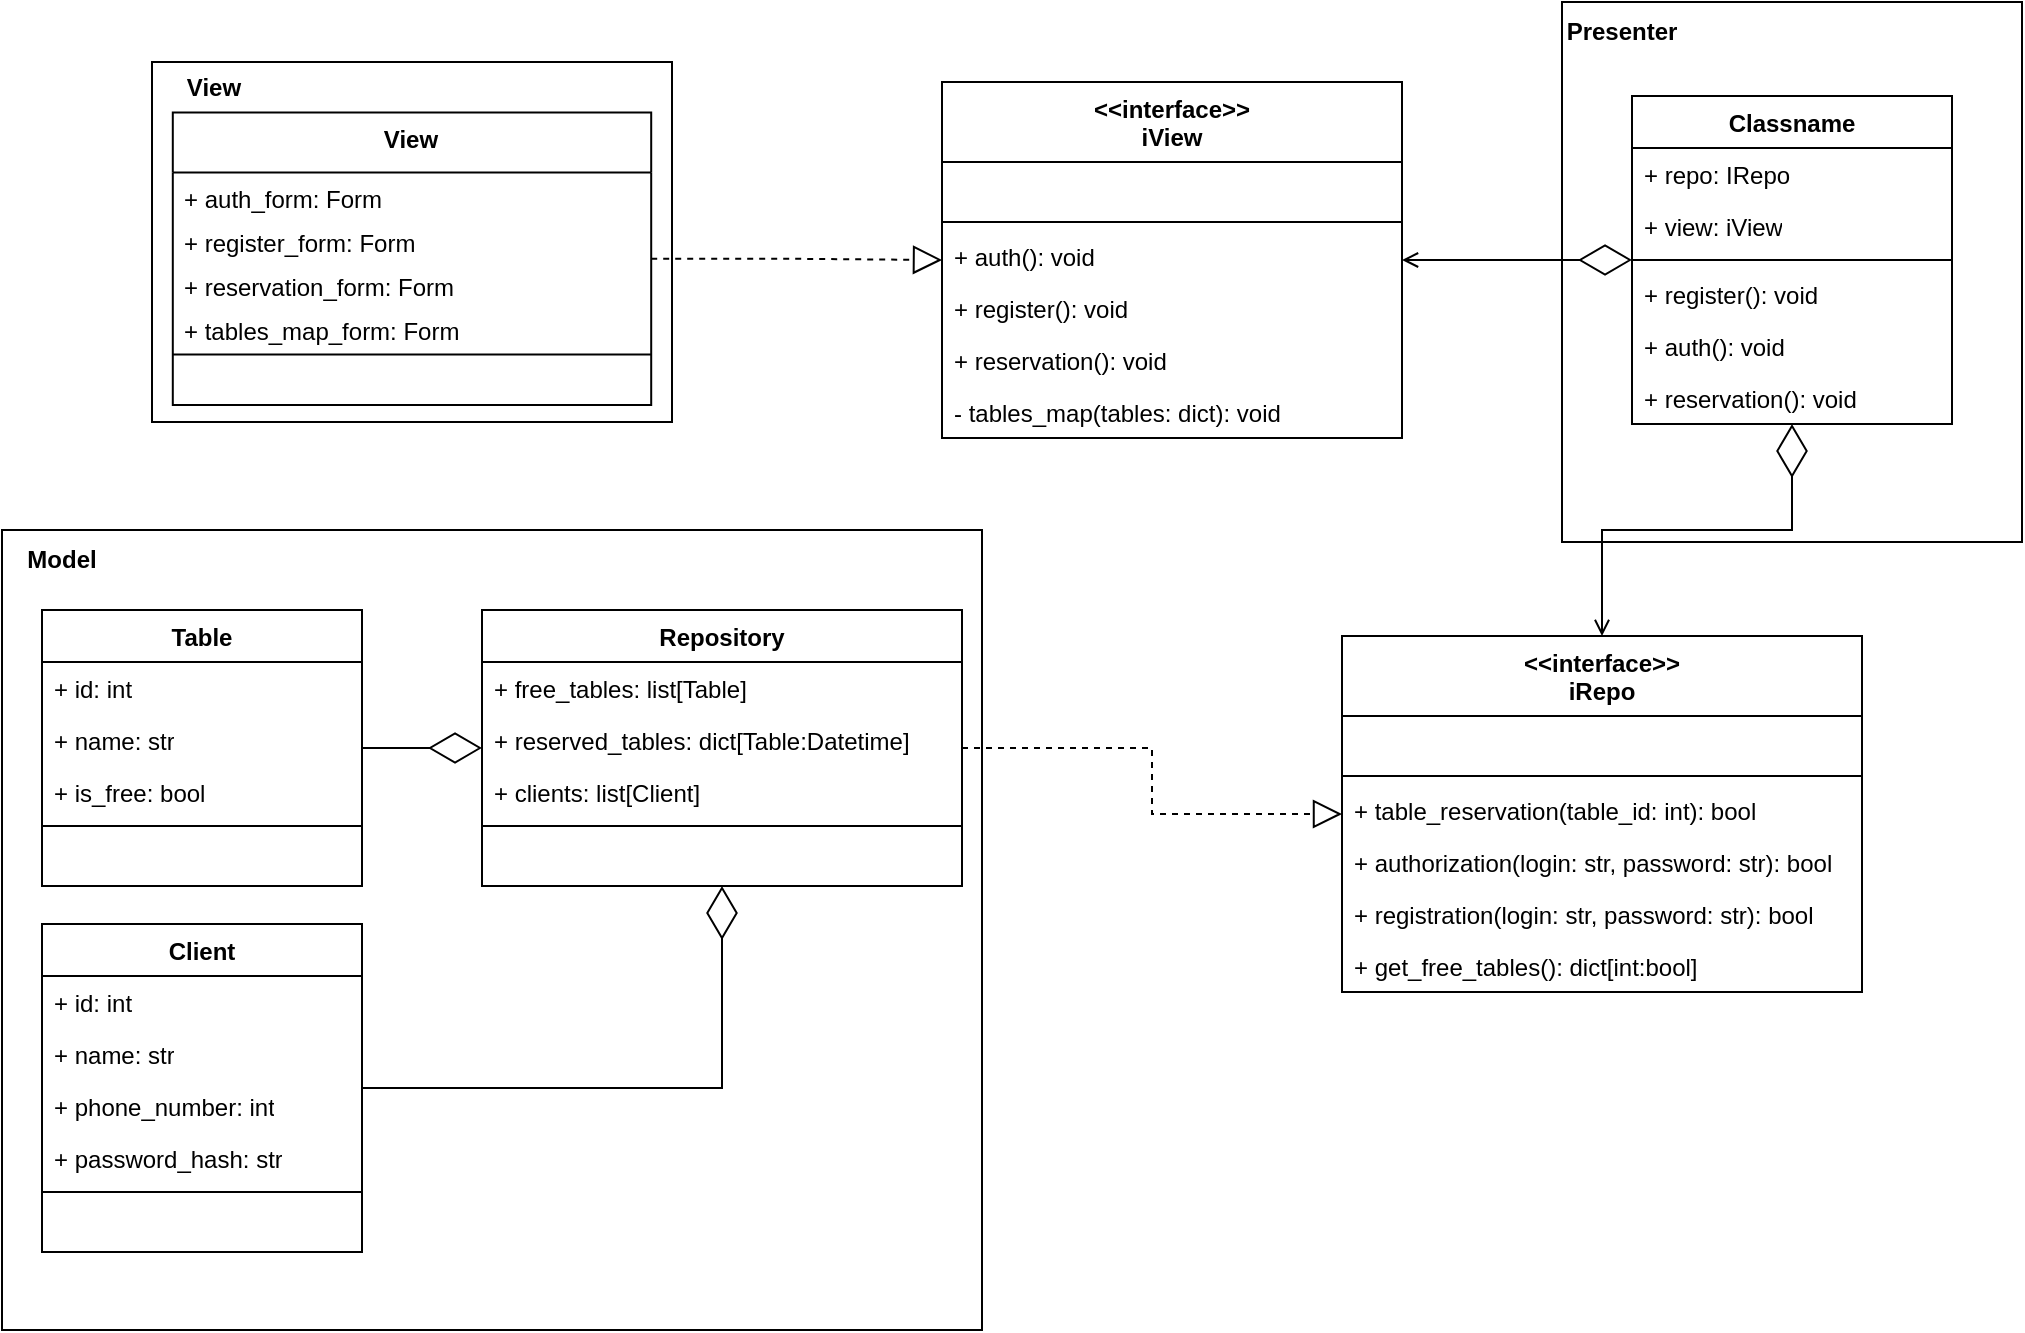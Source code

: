 <mxfile version="22.1.0" type="device">
  <diagram name="Страница — 1" id="IJjyiE5VGGceBMjiJIEF">
    <mxGraphModel dx="2062" dy="722" grid="1" gridSize="10" guides="1" tooltips="1" connect="1" arrows="1" fold="1" page="1" pageScale="1" pageWidth="827" pageHeight="1169" math="0" shadow="0">
      <root>
        <mxCell id="0" />
        <mxCell id="1" parent="0" />
        <mxCell id="H6i01q1wjPBgLruza1oY-43" value="" style="group" vertex="1" connectable="0" parent="1">
          <mxGeometry x="620" y="26" width="230" height="495" as="geometry" />
        </mxCell>
        <mxCell id="USgz4OoHzcQw7RNVvMNi-9" value="" style="rounded=0;whiteSpace=wrap;html=1;container=0;" parent="H6i01q1wjPBgLruza1oY-43" vertex="1">
          <mxGeometry width="230" height="270" as="geometry" />
        </mxCell>
        <mxCell id="USgz4OoHzcQw7RNVvMNi-10" value="&lt;b&gt;Presenter&lt;/b&gt;" style="text;html=1;strokeColor=none;fillColor=none;align=center;verticalAlign=middle;whiteSpace=wrap;rounded=0;container=0;" parent="H6i01q1wjPBgLruza1oY-43" vertex="1">
          <mxGeometry width="60" height="30" as="geometry" />
        </mxCell>
        <mxCell id="USgz4OoHzcQw7RNVvMNi-16" value="" style="line;strokeWidth=1;fillColor=none;align=left;verticalAlign=middle;spacingTop=-1;spacingLeft=3;spacingRight=3;rotatable=0;labelPosition=right;points=[];portConstraint=eastwest;strokeColor=inherit;container=0;" parent="H6i01q1wjPBgLruza1oY-43" vertex="1">
          <mxGeometry x="45" y="125" width="160" height="8" as="geometry" />
        </mxCell>
        <mxCell id="H6i01q1wjPBgLruza1oY-48" value="Classname" style="swimlane;fontStyle=1;align=center;verticalAlign=top;childLayout=stackLayout;horizontal=1;startSize=26;horizontalStack=0;resizeParent=1;resizeParentMax=0;resizeLast=0;collapsible=1;marginBottom=0;whiteSpace=wrap;html=1;" vertex="1" parent="H6i01q1wjPBgLruza1oY-43">
          <mxGeometry x="35" y="47" width="160" height="164" as="geometry" />
        </mxCell>
        <mxCell id="USgz4OoHzcQw7RNVvMNi-52" value="+ repo: IRepo" style="text;strokeColor=none;fillColor=none;align=left;verticalAlign=top;spacingLeft=4;spacingRight=4;overflow=hidden;rotatable=0;points=[[0,0.5],[1,0.5]];portConstraint=eastwest;whiteSpace=wrap;html=1;container=0;" parent="H6i01q1wjPBgLruza1oY-48" vertex="1">
          <mxGeometry y="26" width="160" height="26" as="geometry" />
        </mxCell>
        <mxCell id="USgz4OoHzcQw7RNVvMNi-15" value="+ view: iView" style="text;strokeColor=none;fillColor=none;align=left;verticalAlign=top;spacingLeft=4;spacingRight=4;overflow=hidden;rotatable=0;points=[[0,0.5],[1,0.5]];portConstraint=eastwest;whiteSpace=wrap;html=1;container=0;" parent="H6i01q1wjPBgLruza1oY-48" vertex="1">
          <mxGeometry y="52" width="160" height="26" as="geometry" />
        </mxCell>
        <mxCell id="H6i01q1wjPBgLruza1oY-50" value="" style="line;strokeWidth=1;fillColor=none;align=left;verticalAlign=middle;spacingTop=-1;spacingLeft=3;spacingRight=3;rotatable=0;labelPosition=right;points=[];portConstraint=eastwest;strokeColor=inherit;" vertex="1" parent="H6i01q1wjPBgLruza1oY-48">
          <mxGeometry y="78" width="160" height="8" as="geometry" />
        </mxCell>
        <mxCell id="H6i01q1wjPBgLruza1oY-29" value="+ register(): void" style="text;strokeColor=none;fillColor=none;align=left;verticalAlign=top;spacingLeft=4;spacingRight=4;overflow=hidden;rotatable=0;points=[[0,0.5],[1,0.5]];portConstraint=eastwest;whiteSpace=wrap;html=1;container=0;" vertex="1" parent="H6i01q1wjPBgLruza1oY-48">
          <mxGeometry y="86" width="160" height="26" as="geometry" />
        </mxCell>
        <mxCell id="USgz4OoHzcQw7RNVvMNi-17" value="+ auth(): void" style="text;strokeColor=none;fillColor=none;align=left;verticalAlign=top;spacingLeft=4;spacingRight=4;overflow=hidden;rotatable=0;points=[[0,0.5],[1,0.5]];portConstraint=eastwest;whiteSpace=wrap;html=1;container=0;" parent="H6i01q1wjPBgLruza1oY-48" vertex="1">
          <mxGeometry y="112" width="160" height="26" as="geometry" />
        </mxCell>
        <mxCell id="H6i01q1wjPBgLruza1oY-30" value="+ reservation(): void" style="text;strokeColor=none;fillColor=none;align=left;verticalAlign=top;spacingLeft=4;spacingRight=4;overflow=hidden;rotatable=0;points=[[0,0.5],[1,0.5]];portConstraint=eastwest;whiteSpace=wrap;html=1;container=0;" vertex="1" parent="H6i01q1wjPBgLruza1oY-48">
          <mxGeometry y="138" width="160" height="26" as="geometry" />
        </mxCell>
        <mxCell id="USgz4OoHzcQw7RNVvMNi-45" value="&amp;lt;&amp;lt;interface&amp;gt;&amp;gt;&lt;br&gt;iRepo" style="swimlane;fontStyle=1;align=center;verticalAlign=top;childLayout=stackLayout;horizontal=1;startSize=40;horizontalStack=0;resizeParent=1;resizeParentMax=0;resizeLast=0;collapsible=1;marginBottom=0;whiteSpace=wrap;html=1;" parent="H6i01q1wjPBgLruza1oY-43" vertex="1">
          <mxGeometry x="-110" y="317" width="260" height="178" as="geometry" />
        </mxCell>
        <mxCell id="USgz4OoHzcQw7RNVvMNi-46" value="&amp;nbsp;" style="text;strokeColor=none;fillColor=none;align=left;verticalAlign=top;spacingLeft=4;spacingRight=4;overflow=hidden;rotatable=0;points=[[0,0.5],[1,0.5]];portConstraint=eastwest;whiteSpace=wrap;html=1;" parent="USgz4OoHzcQw7RNVvMNi-45" vertex="1">
          <mxGeometry y="40" width="260" height="26" as="geometry" />
        </mxCell>
        <mxCell id="USgz4OoHzcQw7RNVvMNi-47" value="" style="line;strokeWidth=1;fillColor=none;align=left;verticalAlign=middle;spacingTop=-1;spacingLeft=3;spacingRight=3;rotatable=0;labelPosition=right;points=[];portConstraint=eastwest;strokeColor=inherit;" parent="USgz4OoHzcQw7RNVvMNi-45" vertex="1">
          <mxGeometry y="66" width="260" height="8" as="geometry" />
        </mxCell>
        <mxCell id="USgz4OoHzcQw7RNVvMNi-48" value="+ table_reservation(table_id: int): bool" style="text;strokeColor=none;fillColor=none;align=left;verticalAlign=top;spacingLeft=4;spacingRight=4;overflow=hidden;rotatable=0;points=[[0,0.5],[1,0.5]];portConstraint=eastwest;whiteSpace=wrap;html=1;" parent="USgz4OoHzcQw7RNVvMNi-45" vertex="1">
          <mxGeometry y="74" width="260" height="26" as="geometry" />
        </mxCell>
        <mxCell id="H6i01q1wjPBgLruza1oY-41" value="+ authorization(login: str, password: str): bool" style="text;strokeColor=none;fillColor=none;align=left;verticalAlign=top;spacingLeft=4;spacingRight=4;overflow=hidden;rotatable=0;points=[[0,0.5],[1,0.5]];portConstraint=eastwest;whiteSpace=wrap;html=1;" vertex="1" parent="USgz4OoHzcQw7RNVvMNi-45">
          <mxGeometry y="100" width="260" height="26" as="geometry" />
        </mxCell>
        <mxCell id="H6i01q1wjPBgLruza1oY-42" value="+ registration(login: str, password: str): bool" style="text;strokeColor=none;fillColor=none;align=left;verticalAlign=top;spacingLeft=4;spacingRight=4;overflow=hidden;rotatable=0;points=[[0,0.5],[1,0.5]];portConstraint=eastwest;whiteSpace=wrap;html=1;" vertex="1" parent="USgz4OoHzcQw7RNVvMNi-45">
          <mxGeometry y="126" width="260" height="26" as="geometry" />
        </mxCell>
        <mxCell id="H6i01q1wjPBgLruza1oY-44" value="+ get_free_tables(): dict[int:bool]" style="text;strokeColor=none;fillColor=none;align=left;verticalAlign=top;spacingLeft=4;spacingRight=4;overflow=hidden;rotatable=0;points=[[0,0.5],[1,0.5]];portConstraint=eastwest;whiteSpace=wrap;html=1;" vertex="1" parent="USgz4OoHzcQw7RNVvMNi-45">
          <mxGeometry y="152" width="260" height="26" as="geometry" />
        </mxCell>
        <mxCell id="H6i01q1wjPBgLruza1oY-53" value="" style="endArrow=diamondThin;endFill=0;endSize=24;html=1;rounded=0;startArrow=open;startFill=0;edgeStyle=orthogonalEdgeStyle;" edge="1" parent="H6i01q1wjPBgLruza1oY-43" source="USgz4OoHzcQw7RNVvMNi-45" target="H6i01q1wjPBgLruza1oY-48">
          <mxGeometry width="160" relative="1" as="geometry">
            <mxPoint x="-70" y="139" as="sourcePoint" />
            <mxPoint x="45" y="139" as="targetPoint" />
          </mxGeometry>
        </mxCell>
        <mxCell id="H6i01q1wjPBgLruza1oY-21" value="" style="group" vertex="1" connectable="0" parent="1">
          <mxGeometry x="-160" y="290" width="490" height="400" as="geometry" />
        </mxCell>
        <mxCell id="H6i01q1wjPBgLruza1oY-20" value="" style="group" vertex="1" connectable="0" parent="H6i01q1wjPBgLruza1oY-21">
          <mxGeometry width="490" height="400" as="geometry" />
        </mxCell>
        <mxCell id="USgz4OoHzcQw7RNVvMNi-12" value="" style="rounded=0;whiteSpace=wrap;html=1;" parent="H6i01q1wjPBgLruza1oY-20" vertex="1">
          <mxGeometry width="490" height="400" as="geometry" />
        </mxCell>
        <mxCell id="USgz4OoHzcQw7RNVvMNi-30" value="Repository" style="swimlane;fontStyle=1;align=center;verticalAlign=top;childLayout=stackLayout;horizontal=1;startSize=26;horizontalStack=0;resizeParent=1;resizeParentMax=0;resizeLast=0;collapsible=1;marginBottom=0;whiteSpace=wrap;html=1;" parent="H6i01q1wjPBgLruza1oY-20" vertex="1">
          <mxGeometry x="240" y="40" width="240" height="138" as="geometry" />
        </mxCell>
        <mxCell id="USgz4OoHzcQw7RNVvMNi-31" value="+ free_tables: list[Table]" style="text;strokeColor=none;fillColor=none;align=left;verticalAlign=top;spacingLeft=4;spacingRight=4;overflow=hidden;rotatable=0;points=[[0,0.5],[1,0.5]];portConstraint=eastwest;whiteSpace=wrap;html=1;" parent="USgz4OoHzcQw7RNVvMNi-30" vertex="1">
          <mxGeometry y="26" width="240" height="26" as="geometry" />
        </mxCell>
        <mxCell id="H6i01q1wjPBgLruza1oY-81" value="+ reserved_tables: dict[Table:Datetime]" style="text;strokeColor=none;fillColor=none;align=left;verticalAlign=top;spacingLeft=4;spacingRight=4;overflow=hidden;rotatable=0;points=[[0,0.5],[1,0.5]];portConstraint=eastwest;whiteSpace=wrap;html=1;" vertex="1" parent="USgz4OoHzcQw7RNVvMNi-30">
          <mxGeometry y="52" width="240" height="26" as="geometry" />
        </mxCell>
        <mxCell id="USgz4OoHzcQw7RNVvMNi-53" value="+ clients: list[Client]" style="text;strokeColor=none;fillColor=none;align=left;verticalAlign=top;spacingLeft=4;spacingRight=4;overflow=hidden;rotatable=0;points=[[0,0.5],[1,0.5]];portConstraint=eastwest;whiteSpace=wrap;html=1;" parent="USgz4OoHzcQw7RNVvMNi-30" vertex="1">
          <mxGeometry y="78" width="240" height="26" as="geometry" />
        </mxCell>
        <mxCell id="USgz4OoHzcQw7RNVvMNi-32" value="" style="line;strokeWidth=1;fillColor=none;align=left;verticalAlign=middle;spacingTop=-1;spacingLeft=3;spacingRight=3;rotatable=0;labelPosition=right;points=[];portConstraint=eastwest;strokeColor=inherit;" parent="USgz4OoHzcQw7RNVvMNi-30" vertex="1">
          <mxGeometry y="104" width="240" height="8" as="geometry" />
        </mxCell>
        <mxCell id="USgz4OoHzcQw7RNVvMNi-33" value="&amp;nbsp;" style="text;strokeColor=none;fillColor=none;align=left;verticalAlign=top;spacingLeft=4;spacingRight=4;overflow=hidden;rotatable=0;points=[[0,0.5],[1,0.5]];portConstraint=eastwest;whiteSpace=wrap;html=1;" parent="USgz4OoHzcQw7RNVvMNi-30" vertex="1">
          <mxGeometry y="112" width="240" height="26" as="geometry" />
        </mxCell>
        <mxCell id="USgz4OoHzcQw7RNVvMNi-26" value="Client" style="swimlane;fontStyle=1;align=center;verticalAlign=top;childLayout=stackLayout;horizontal=1;startSize=26;horizontalStack=0;resizeParent=1;resizeParentMax=0;resizeLast=0;collapsible=1;marginBottom=0;whiteSpace=wrap;html=1;" parent="H6i01q1wjPBgLruza1oY-20" vertex="1">
          <mxGeometry x="20" y="197" width="160" height="164" as="geometry" />
        </mxCell>
        <mxCell id="USgz4OoHzcQw7RNVvMNi-27" value="+ id: int" style="text;strokeColor=none;fillColor=none;align=left;verticalAlign=top;spacingLeft=4;spacingRight=4;overflow=hidden;rotatable=0;points=[[0,0.5],[1,0.5]];portConstraint=eastwest;whiteSpace=wrap;html=1;" parent="USgz4OoHzcQw7RNVvMNi-26" vertex="1">
          <mxGeometry y="26" width="160" height="26" as="geometry" />
        </mxCell>
        <mxCell id="H6i01q1wjPBgLruza1oY-38" value="+ name: str" style="text;strokeColor=none;fillColor=none;align=left;verticalAlign=top;spacingLeft=4;spacingRight=4;overflow=hidden;rotatable=0;points=[[0,0.5],[1,0.5]];portConstraint=eastwest;whiteSpace=wrap;html=1;" vertex="1" parent="USgz4OoHzcQw7RNVvMNi-26">
          <mxGeometry y="52" width="160" height="26" as="geometry" />
        </mxCell>
        <mxCell id="H6i01q1wjPBgLruza1oY-39" value="+ phone_number: int" style="text;strokeColor=none;fillColor=none;align=left;verticalAlign=top;spacingLeft=4;spacingRight=4;overflow=hidden;rotatable=0;points=[[0,0.5],[1,0.5]];portConstraint=eastwest;whiteSpace=wrap;html=1;" vertex="1" parent="USgz4OoHzcQw7RNVvMNi-26">
          <mxGeometry y="78" width="160" height="26" as="geometry" />
        </mxCell>
        <mxCell id="H6i01q1wjPBgLruza1oY-40" value="+ password_hash: str" style="text;strokeColor=none;fillColor=none;align=left;verticalAlign=top;spacingLeft=4;spacingRight=4;overflow=hidden;rotatable=0;points=[[0,0.5],[1,0.5]];portConstraint=eastwest;whiteSpace=wrap;html=1;" vertex="1" parent="USgz4OoHzcQw7RNVvMNi-26">
          <mxGeometry y="104" width="160" height="26" as="geometry" />
        </mxCell>
        <mxCell id="USgz4OoHzcQw7RNVvMNi-28" value="" style="line;strokeWidth=1;fillColor=none;align=left;verticalAlign=middle;spacingTop=-1;spacingLeft=3;spacingRight=3;rotatable=0;labelPosition=right;points=[];portConstraint=eastwest;strokeColor=inherit;" parent="USgz4OoHzcQw7RNVvMNi-26" vertex="1">
          <mxGeometry y="130" width="160" height="8" as="geometry" />
        </mxCell>
        <mxCell id="USgz4OoHzcQw7RNVvMNi-29" value="&amp;nbsp;" style="text;strokeColor=none;fillColor=none;align=left;verticalAlign=top;spacingLeft=4;spacingRight=4;overflow=hidden;rotatable=0;points=[[0,0.5],[1,0.5]];portConstraint=eastwest;whiteSpace=wrap;html=1;" parent="USgz4OoHzcQw7RNVvMNi-26" vertex="1">
          <mxGeometry y="138" width="160" height="26" as="geometry" />
        </mxCell>
        <mxCell id="H6i01q1wjPBgLruza1oY-2" value="" style="endArrow=diamondThin;endFill=0;endSize=24;html=1;rounded=0;edgeStyle=orthogonalEdgeStyle;" edge="1" parent="H6i01q1wjPBgLruza1oY-20" source="USgz4OoHzcQw7RNVvMNi-26" target="USgz4OoHzcQw7RNVvMNi-30">
          <mxGeometry width="160" relative="1" as="geometry">
            <mxPoint x="190" y="93" as="sourcePoint" />
            <mxPoint x="240" y="93" as="targetPoint" />
          </mxGeometry>
        </mxCell>
        <mxCell id="USgz4OoHzcQw7RNVvMNi-22" value="Table" style="swimlane;fontStyle=1;align=center;verticalAlign=top;childLayout=stackLayout;horizontal=1;startSize=26;horizontalStack=0;resizeParent=1;resizeParentMax=0;resizeLast=0;collapsible=1;marginBottom=0;whiteSpace=wrap;html=1;" parent="H6i01q1wjPBgLruza1oY-21" vertex="1">
          <mxGeometry x="20" y="40" width="160" height="138" as="geometry" />
        </mxCell>
        <mxCell id="USgz4OoHzcQw7RNVvMNi-23" value="+ id: int" style="text;strokeColor=none;fillColor=none;align=left;verticalAlign=top;spacingLeft=4;spacingRight=4;overflow=hidden;rotatable=0;points=[[0,0.5],[1,0.5]];portConstraint=eastwest;whiteSpace=wrap;html=1;" parent="USgz4OoHzcQw7RNVvMNi-22" vertex="1">
          <mxGeometry y="26" width="160" height="26" as="geometry" />
        </mxCell>
        <mxCell id="H6i01q1wjPBgLruza1oY-35" value="+ name: str" style="text;strokeColor=none;fillColor=none;align=left;verticalAlign=top;spacingLeft=4;spacingRight=4;overflow=hidden;rotatable=0;points=[[0,0.5],[1,0.5]];portConstraint=eastwest;whiteSpace=wrap;html=1;" vertex="1" parent="USgz4OoHzcQw7RNVvMNi-22">
          <mxGeometry y="52" width="160" height="26" as="geometry" />
        </mxCell>
        <mxCell id="H6i01q1wjPBgLruza1oY-37" value="+ is_free: bool" style="text;strokeColor=none;fillColor=none;align=left;verticalAlign=top;spacingLeft=4;spacingRight=4;overflow=hidden;rotatable=0;points=[[0,0.5],[1,0.5]];portConstraint=eastwest;whiteSpace=wrap;html=1;fontStyle=0" vertex="1" parent="USgz4OoHzcQw7RNVvMNi-22">
          <mxGeometry y="78" width="160" height="26" as="geometry" />
        </mxCell>
        <mxCell id="USgz4OoHzcQw7RNVvMNi-24" value="" style="line;strokeWidth=1;fillColor=none;align=left;verticalAlign=middle;spacingTop=-1;spacingLeft=3;spacingRight=3;rotatable=0;labelPosition=right;points=[];portConstraint=eastwest;strokeColor=inherit;" parent="USgz4OoHzcQw7RNVvMNi-22" vertex="1">
          <mxGeometry y="104" width="160" height="8" as="geometry" />
        </mxCell>
        <mxCell id="USgz4OoHzcQw7RNVvMNi-25" value="&amp;nbsp;" style="text;strokeColor=none;fillColor=none;align=left;verticalAlign=top;spacingLeft=4;spacingRight=4;overflow=hidden;rotatable=0;points=[[0,0.5],[1,0.5]];portConstraint=eastwest;whiteSpace=wrap;html=1;" parent="USgz4OoHzcQw7RNVvMNi-22" vertex="1">
          <mxGeometry y="112" width="160" height="26" as="geometry" />
        </mxCell>
        <mxCell id="H6i01q1wjPBgLruza1oY-1" value="" style="endArrow=diamondThin;endFill=0;endSize=24;html=1;rounded=0;edgeStyle=orthogonalEdgeStyle;" edge="1" parent="H6i01q1wjPBgLruza1oY-21" source="USgz4OoHzcQw7RNVvMNi-22" target="USgz4OoHzcQw7RNVvMNi-30">
          <mxGeometry width="160" relative="1" as="geometry">
            <mxPoint x="260" y="120" as="sourcePoint" />
            <mxPoint x="420" y="120" as="targetPoint" />
          </mxGeometry>
        </mxCell>
        <mxCell id="USgz4OoHzcQw7RNVvMNi-13" value="&lt;b&gt;Model&lt;/b&gt;" style="text;html=1;strokeColor=none;fillColor=none;align=center;verticalAlign=middle;whiteSpace=wrap;rounded=0;" parent="H6i01q1wjPBgLruza1oY-21" vertex="1">
          <mxGeometry width="60" height="30" as="geometry" />
        </mxCell>
        <mxCell id="USgz4OoHzcQw7RNVvMNi-7" value="" style="group" parent="1" vertex="1" connectable="0">
          <mxGeometry x="-85" y="66" width="260" height="170" as="geometry" />
        </mxCell>
        <mxCell id="USgz4OoHzcQw7RNVvMNi-5" value="" style="rounded=0;whiteSpace=wrap;html=1;" parent="USgz4OoHzcQw7RNVvMNi-7" vertex="1">
          <mxGeometry y="-10" width="260" height="180" as="geometry" />
        </mxCell>
        <mxCell id="USgz4OoHzcQw7RNVvMNi-6" value="&lt;b&gt;View&lt;/b&gt;" style="text;html=1;strokeColor=none;fillColor=none;align=center;verticalAlign=middle;whiteSpace=wrap;rounded=0;" parent="USgz4OoHzcQw7RNVvMNi-7" vertex="1">
          <mxGeometry y="-10" width="62.4" height="25.263" as="geometry" />
        </mxCell>
        <mxCell id="H6i01q1wjPBgLruza1oY-10" value="View" style="swimlane;fontStyle=1;align=center;verticalAlign=top;childLayout=stackLayout;horizontal=1;startSize=30;horizontalStack=0;resizeParent=1;resizeParentMax=0;resizeLast=0;collapsible=1;marginBottom=0;whiteSpace=wrap;html=1;" vertex="1" parent="USgz4OoHzcQw7RNVvMNi-7">
          <mxGeometry x="10.4" y="15.263" width="239.2" height="146.211" as="geometry" />
        </mxCell>
        <mxCell id="H6i01q1wjPBgLruza1oY-11" value="+ auth_form: Form" style="text;strokeColor=none;fillColor=none;align=left;verticalAlign=top;spacingLeft=4;spacingRight=4;overflow=hidden;rotatable=0;points=[[0,0.5],[1,0.5]];portConstraint=eastwest;whiteSpace=wrap;html=1;" vertex="1" parent="H6i01q1wjPBgLruza1oY-10">
          <mxGeometry y="30" width="239.2" height="21.895" as="geometry" />
        </mxCell>
        <mxCell id="H6i01q1wjPBgLruza1oY-17" value="+ register_form: Form" style="text;strokeColor=none;fillColor=none;align=left;verticalAlign=top;spacingLeft=4;spacingRight=4;overflow=hidden;rotatable=0;points=[[0,0.5],[1,0.5]];portConstraint=eastwest;whiteSpace=wrap;html=1;" vertex="1" parent="H6i01q1wjPBgLruza1oY-10">
          <mxGeometry y="51.895" width="239.2" height="21.895" as="geometry" />
        </mxCell>
        <mxCell id="H6i01q1wjPBgLruza1oY-18" value="+ reservation_form: Form" style="text;strokeColor=none;fillColor=none;align=left;verticalAlign=top;spacingLeft=4;spacingRight=4;overflow=hidden;rotatable=0;points=[[0,0.5],[1,0.5]];portConstraint=eastwest;whiteSpace=wrap;html=1;" vertex="1" parent="H6i01q1wjPBgLruza1oY-10">
          <mxGeometry y="73.789" width="239.2" height="21.895" as="geometry" />
        </mxCell>
        <mxCell id="H6i01q1wjPBgLruza1oY-19" value="+ tables_map_form: Form" style="text;strokeColor=none;fillColor=none;align=left;verticalAlign=top;spacingLeft=4;spacingRight=4;overflow=hidden;rotatable=0;points=[[0,0.5],[1,0.5]];portConstraint=eastwest;whiteSpace=wrap;html=1;" vertex="1" parent="H6i01q1wjPBgLruza1oY-10">
          <mxGeometry y="95.684" width="239.2" height="21.895" as="geometry" />
        </mxCell>
        <mxCell id="H6i01q1wjPBgLruza1oY-12" value="" style="line;strokeWidth=1;fillColor=none;align=left;verticalAlign=middle;spacingTop=-1;spacingLeft=3;spacingRight=3;rotatable=0;labelPosition=right;points=[];portConstraint=eastwest;strokeColor=inherit;" vertex="1" parent="H6i01q1wjPBgLruza1oY-10">
          <mxGeometry y="117.579" width="239.2" height="6.737" as="geometry" />
        </mxCell>
        <mxCell id="H6i01q1wjPBgLruza1oY-13" value="&amp;nbsp;" style="text;strokeColor=none;fillColor=none;align=left;verticalAlign=top;spacingLeft=4;spacingRight=4;overflow=hidden;rotatable=0;points=[[0,0.5],[1,0.5]];portConstraint=eastwest;whiteSpace=wrap;html=1;" vertex="1" parent="H6i01q1wjPBgLruza1oY-10">
          <mxGeometry y="124.316" width="239.2" height="21.895" as="geometry" />
        </mxCell>
        <mxCell id="USgz4OoHzcQw7RNVvMNi-34" value="&amp;lt;&amp;lt;interface&amp;gt;&amp;gt;&lt;br&gt;iView" style="swimlane;fontStyle=1;align=center;verticalAlign=top;childLayout=stackLayout;horizontal=1;startSize=40;horizontalStack=0;resizeParent=1;resizeParentMax=0;resizeLast=0;collapsible=1;marginBottom=0;whiteSpace=wrap;html=1;" parent="1" vertex="1">
          <mxGeometry x="310" y="66" width="230" height="178" as="geometry" />
        </mxCell>
        <mxCell id="USgz4OoHzcQw7RNVvMNi-35" value="&amp;nbsp;" style="text;strokeColor=none;fillColor=none;align=left;verticalAlign=top;spacingLeft=4;spacingRight=4;overflow=hidden;rotatable=0;points=[[0,0.5],[1,0.5]];portConstraint=eastwest;whiteSpace=wrap;html=1;" parent="USgz4OoHzcQw7RNVvMNi-34" vertex="1">
          <mxGeometry y="40" width="230" height="26" as="geometry" />
        </mxCell>
        <mxCell id="USgz4OoHzcQw7RNVvMNi-36" value="" style="line;strokeWidth=1;fillColor=none;align=left;verticalAlign=middle;spacingTop=-1;spacingLeft=3;spacingRight=3;rotatable=0;labelPosition=right;points=[];portConstraint=eastwest;strokeColor=inherit;" parent="USgz4OoHzcQw7RNVvMNi-34" vertex="1">
          <mxGeometry y="66" width="230" height="8" as="geometry" />
        </mxCell>
        <mxCell id="USgz4OoHzcQw7RNVvMNi-37" value="+ auth(): void" style="text;strokeColor=none;fillColor=none;align=left;verticalAlign=top;spacingLeft=4;spacingRight=4;overflow=hidden;rotatable=0;points=[[0,0.5],[1,0.5]];portConstraint=eastwest;whiteSpace=wrap;html=1;" parent="USgz4OoHzcQw7RNVvMNi-34" vertex="1">
          <mxGeometry y="74" width="230" height="26" as="geometry" />
        </mxCell>
        <mxCell id="H6i01q1wjPBgLruza1oY-4" value="+ register(): void" style="text;strokeColor=none;fillColor=none;align=left;verticalAlign=top;spacingLeft=4;spacingRight=4;overflow=hidden;rotatable=0;points=[[0,0.5],[1,0.5]];portConstraint=eastwest;whiteSpace=wrap;html=1;" vertex="1" parent="USgz4OoHzcQw7RNVvMNi-34">
          <mxGeometry y="100" width="230" height="26" as="geometry" />
        </mxCell>
        <mxCell id="H6i01q1wjPBgLruza1oY-6" value="+&amp;nbsp;reservation(): void" style="text;strokeColor=none;fillColor=none;align=left;verticalAlign=top;spacingLeft=4;spacingRight=4;overflow=hidden;rotatable=0;points=[[0,0.5],[1,0.5]];portConstraint=eastwest;whiteSpace=wrap;html=1;" vertex="1" parent="USgz4OoHzcQw7RNVvMNi-34">
          <mxGeometry y="126" width="230" height="26" as="geometry" />
        </mxCell>
        <mxCell id="H6i01q1wjPBgLruza1oY-16" value="- tables_map(tables: dict): void" style="text;strokeColor=none;fillColor=none;align=left;verticalAlign=top;spacingLeft=4;spacingRight=4;overflow=hidden;rotatable=0;points=[[0,0.5],[1,0.5]];portConstraint=eastwest;whiteSpace=wrap;html=1;" vertex="1" parent="USgz4OoHzcQw7RNVvMNi-34">
          <mxGeometry y="152" width="230" height="26" as="geometry" />
        </mxCell>
        <mxCell id="USgz4OoHzcQw7RNVvMNi-38" value="" style="endArrow=block;dashed=1;endFill=0;endSize=12;html=1;rounded=0;edgeStyle=orthogonalEdgeStyle;" parent="1" source="H6i01q1wjPBgLruza1oY-10" target="USgz4OoHzcQw7RNVvMNi-34" edge="1">
          <mxGeometry width="160" relative="1" as="geometry">
            <mxPoint x="215" y="151.059" as="sourcePoint" />
            <mxPoint x="480" y="170" as="targetPoint" />
          </mxGeometry>
        </mxCell>
        <mxCell id="USgz4OoHzcQw7RNVvMNi-49" value="" style="endArrow=block;dashed=1;endFill=0;endSize=12;html=1;rounded=0;edgeStyle=orthogonalEdgeStyle;" parent="1" source="USgz4OoHzcQw7RNVvMNi-30" target="USgz4OoHzcQw7RNVvMNi-45" edge="1">
          <mxGeometry width="160" relative="1" as="geometry">
            <mxPoint x="275" y="145" as="sourcePoint" />
            <mxPoint x="360" y="145" as="targetPoint" />
          </mxGeometry>
        </mxCell>
        <mxCell id="H6i01q1wjPBgLruza1oY-46" value="" style="text;strokeColor=none;fillColor=none;align=left;verticalAlign=middle;spacingTop=-1;spacingLeft=4;spacingRight=4;rotatable=0;labelPosition=right;points=[];portConstraint=eastwest;" vertex="1" parent="1">
          <mxGeometry x="350" y="240" width="20" height="14" as="geometry" />
        </mxCell>
        <mxCell id="H6i01q1wjPBgLruza1oY-52" value="" style="endArrow=diamondThin;endFill=0;endSize=24;html=1;rounded=0;startArrow=open;startFill=0;edgeStyle=orthogonalEdgeStyle;" edge="1" parent="1" source="USgz4OoHzcQw7RNVvMNi-34" target="H6i01q1wjPBgLruza1oY-48">
          <mxGeometry width="160" relative="1" as="geometry">
            <mxPoint x="280" y="410" as="sourcePoint" />
            <mxPoint x="440" y="410" as="targetPoint" />
          </mxGeometry>
        </mxCell>
      </root>
    </mxGraphModel>
  </diagram>
</mxfile>
